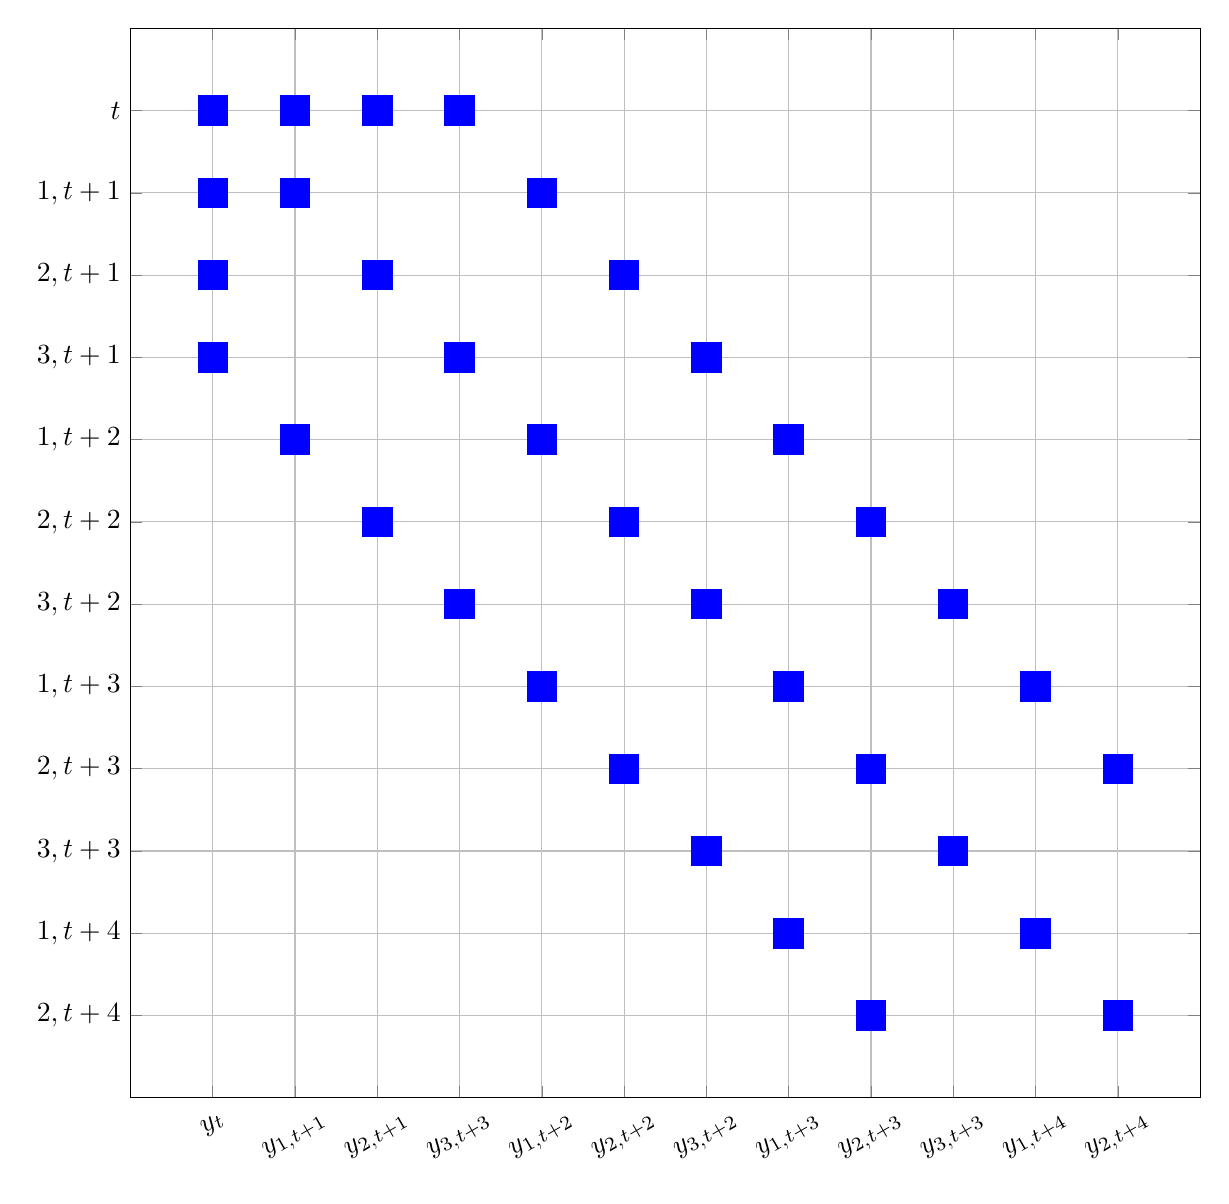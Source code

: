 \begin{tikzpicture}

\begin{axis}[%
width=5.348in,
height=5.348in,
at={(1.854in,0.722in)},
scale only axis,
xmin=0,
xmax=13,
xtick={1,2,3,4,5,6,7,8,9,10,11,12},
xticklabels={$y_t$,$y_{1,t+1}$,$y_{2,t+1}$,$y_{3,t+3}$,$y_{1,t+2}$,$y_{2,t+2}$,$y_{3,t+2}$,$y_{1,t+3}$,$y_{2,t+3}$,$y_{3,t+3}$,$y_{1,t+4}$,$y_{2,t+4}$},
xticklabel style={rotate=30},
y dir=reverse,
ymin=0,
ymax=13,
ytick={1,2,3,4,5,6,7,8,9,10,11,12},
yticklabels={$t$,{$1,t+1$},{$2,t+1$},{$3,t+1$},{$1,t+2$},{$2,t+2$},{$3,t+2$},{$1,t+3$},{$2,t+3$},{$3,t+3$},{$1,t+4$},{$2,t+4$}},
axis background/.style={fill=white},
xmajorgrids,
ymajorgrids
]
\addplot [color=blue, only marks, mark size=5.3pt, mark=square*, mark options={solid, blue}, forget plot]
  table[row sep=crcr]{%
1	1\\
1	2\\
1	3\\
1	4\\
2	1\\
2	2\\
2	5\\
3	1\\
3	3\\
3	6\\
4	1\\
4	4\\
4	7\\
5	2\\
5	5\\
5	8\\
6	3\\
6	6\\
6	9\\
7	4\\
7	7\\
7	10\\
8	5\\
8	8\\
8	11\\
9	6\\
9	9\\
9	12\\
10	7\\
10	10\\
11	8\\
11	11\\
12	9\\
12	12\\
};
\end{axis}
\end{tikzpicture}%